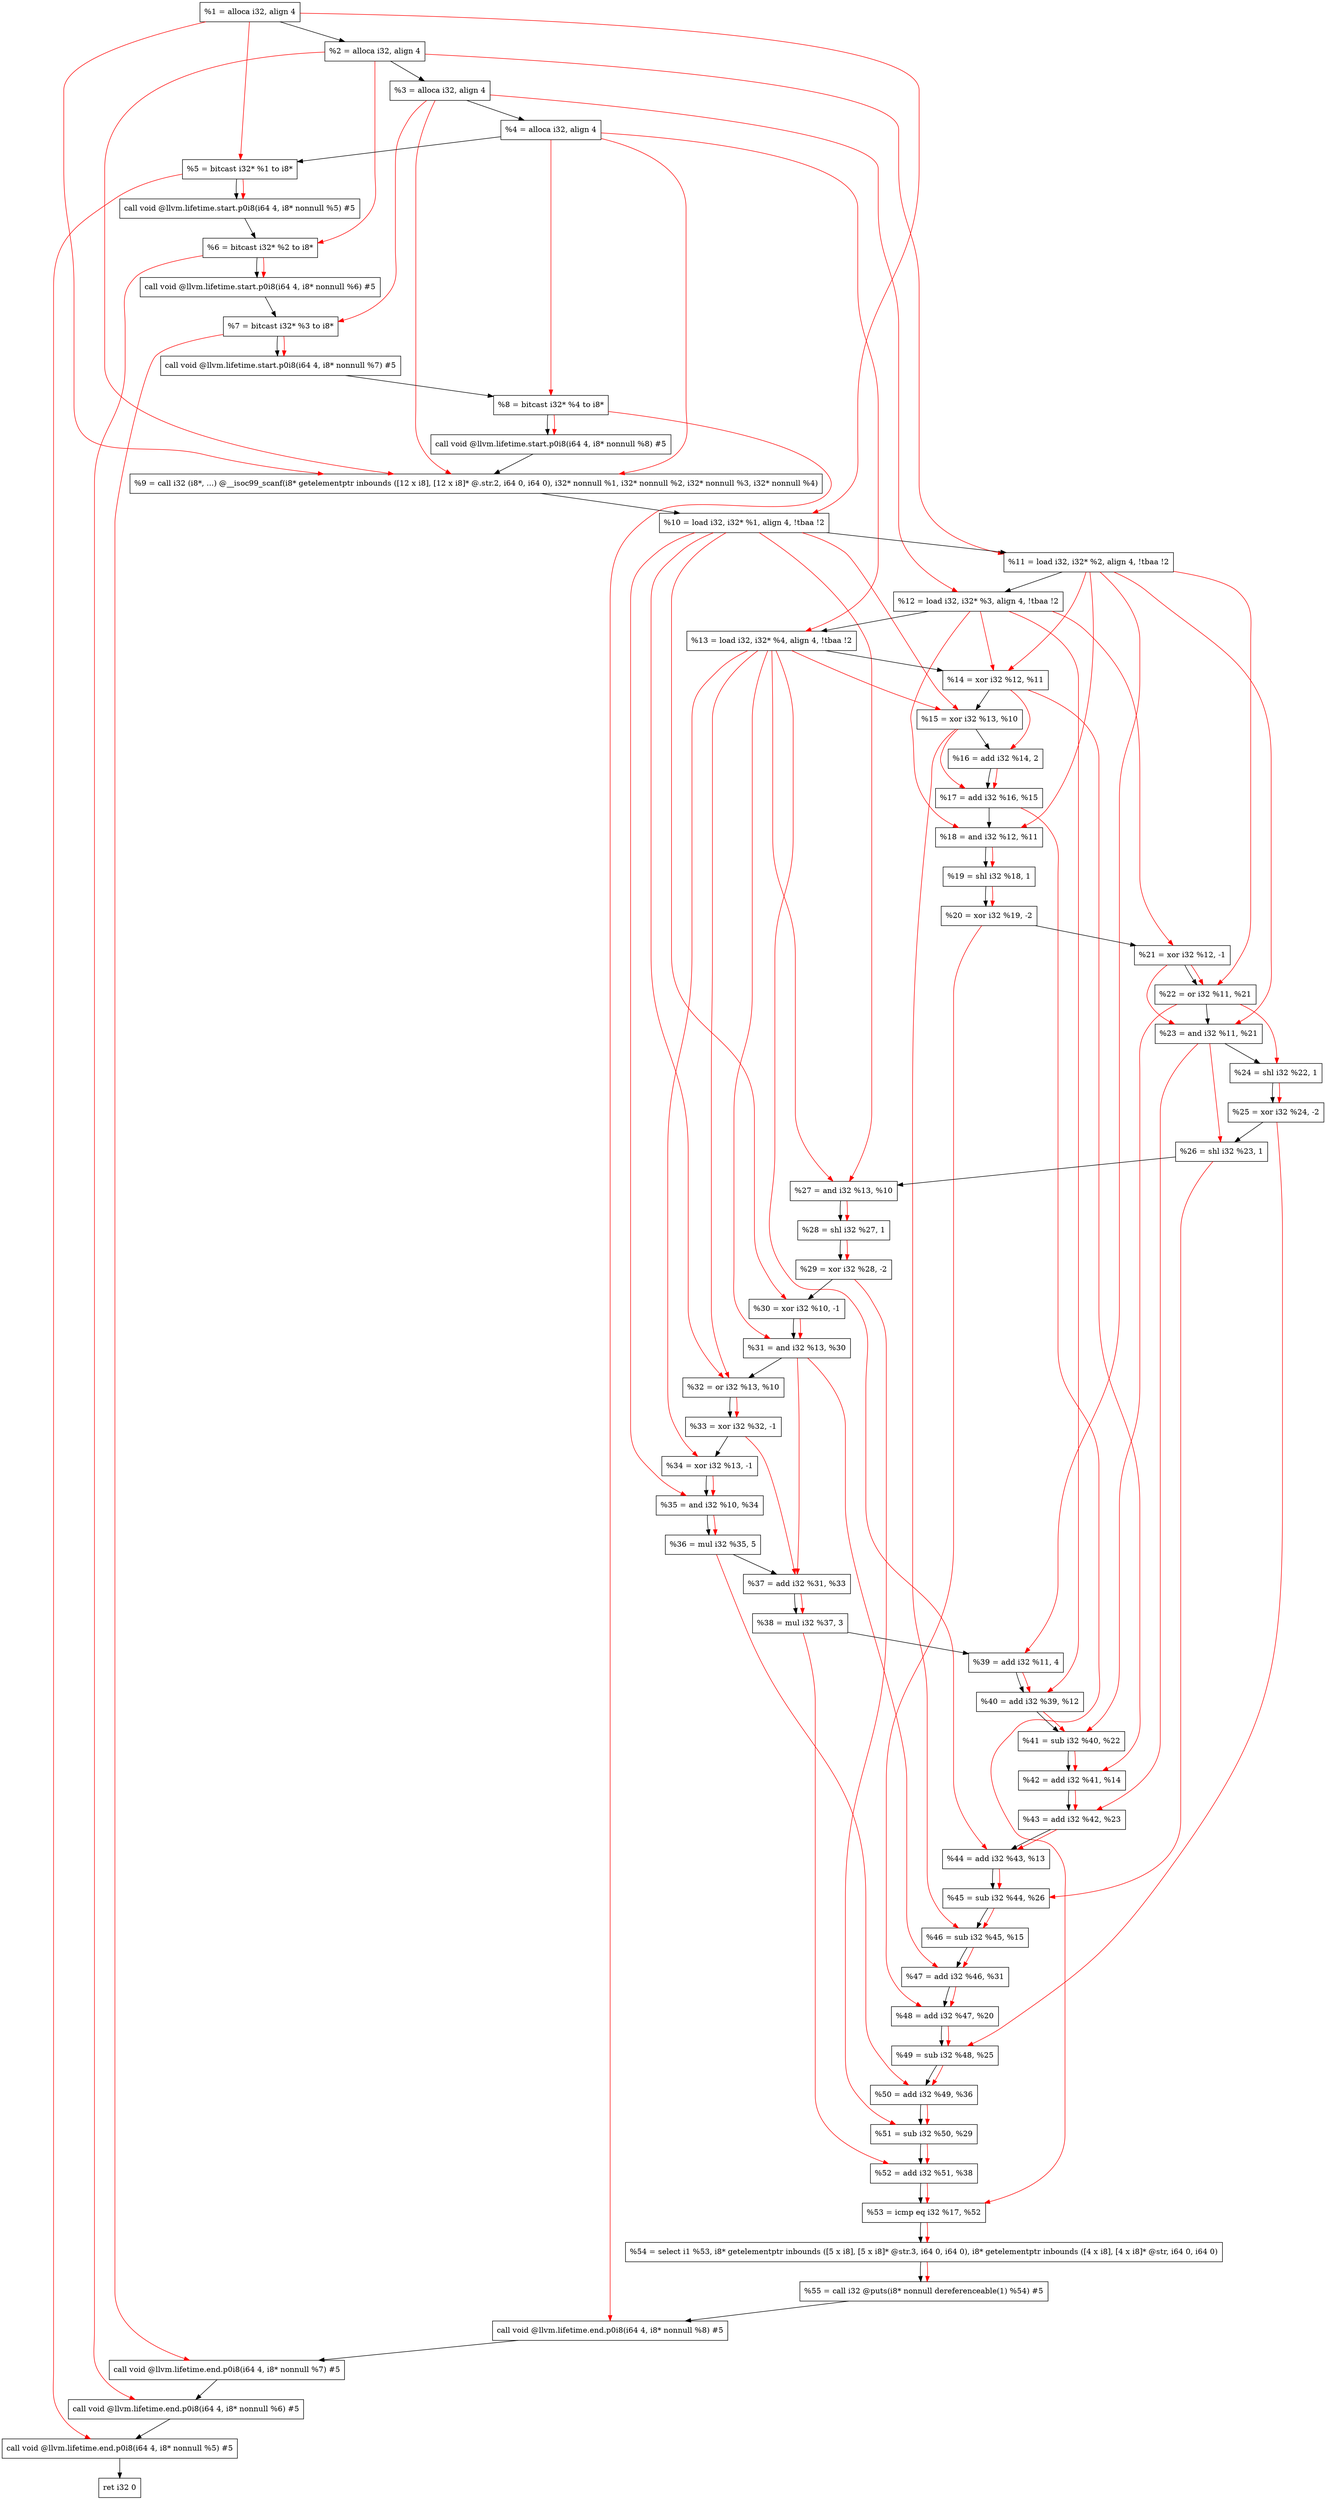 digraph "DFG for'main' function" {
	Node0x1dc0c18[shape=record, label="  %1 = alloca i32, align 4"];
	Node0x1dc0c98[shape=record, label="  %2 = alloca i32, align 4"];
	Node0x1dc0d28[shape=record, label="  %3 = alloca i32, align 4"];
	Node0x1dc0d88[shape=record, label="  %4 = alloca i32, align 4"];
	Node0x1dc0e38[shape=record, label="  %5 = bitcast i32* %1 to i8*"];
	Node0x1dc1268[shape=record, label="  call void @llvm.lifetime.start.p0i8(i64 4, i8* nonnull %5) #5"];
	Node0x1dc1348[shape=record, label="  %6 = bitcast i32* %2 to i8*"];
	Node0x1dc1448[shape=record, label="  call void @llvm.lifetime.start.p0i8(i64 4, i8* nonnull %6) #5"];
	Node0x1dc1508[shape=record, label="  %7 = bitcast i32* %3 to i8*"];
	Node0x1dc15b8[shape=record, label="  call void @llvm.lifetime.start.p0i8(i64 4, i8* nonnull %7) #5"];
	Node0x1dc1678[shape=record, label="  %8 = bitcast i32* %4 to i8*"];
	Node0x1dc1728[shape=record, label="  call void @llvm.lifetime.start.p0i8(i64 4, i8* nonnull %8) #5"];
	Node0x1dbbb40[shape=record, label="  %9 = call i32 (i8*, ...) @__isoc99_scanf(i8* getelementptr inbounds ([12 x i8], [12 x i8]* @.str.2, i64 0, i64 0), i32* nonnull %1, i32* nonnull %2, i32* nonnull %3, i32* nonnull %4)"];
	Node0x1dc1928[shape=record, label="  %10 = load i32, i32* %1, align 4, !tbaa !2"];
	Node0x1dc2898[shape=record, label="  %11 = load i32, i32* %2, align 4, !tbaa !2"];
	Node0x1dc2f08[shape=record, label="  %12 = load i32, i32* %3, align 4, !tbaa !2"];
	Node0x1dc2f68[shape=record, label="  %13 = load i32, i32* %4, align 4, !tbaa !2"];
	Node0x1dc2fe0[shape=record, label="  %14 = xor i32 %12, %11"];
	Node0x1dc3050[shape=record, label="  %15 = xor i32 %13, %10"];
	Node0x1dc30c0[shape=record, label="  %16 = add i32 %14, 2"];
	Node0x1dc3130[shape=record, label="  %17 = add i32 %16, %15"];
	Node0x1dc31a0[shape=record, label="  %18 = and i32 %12, %11"];
	Node0x1dc3210[shape=record, label="  %19 = shl i32 %18, 1"];
	Node0x1dc3280[shape=record, label="  %20 = xor i32 %19, -2"];
	Node0x1dc32f0[shape=record, label="  %21 = xor i32 %12, -1"];
	Node0x1dc3360[shape=record, label="  %22 = or i32 %11, %21"];
	Node0x1dc33d0[shape=record, label="  %23 = and i32 %11, %21"];
	Node0x1dc3440[shape=record, label="  %24 = shl i32 %22, 1"];
	Node0x1dc34b0[shape=record, label="  %25 = xor i32 %24, -2"];
	Node0x1dc3520[shape=record, label="  %26 = shl i32 %23, 1"];
	Node0x1dc3590[shape=record, label="  %27 = and i32 %13, %10"];
	Node0x1dc3600[shape=record, label="  %28 = shl i32 %27, 1"];
	Node0x1dc3670[shape=record, label="  %29 = xor i32 %28, -2"];
	Node0x1dc36e0[shape=record, label="  %30 = xor i32 %10, -1"];
	Node0x1dc3750[shape=record, label="  %31 = and i32 %13, %30"];
	Node0x1dc37c0[shape=record, label="  %32 = or i32 %13, %10"];
	Node0x1dc3830[shape=record, label="  %33 = xor i32 %32, -1"];
	Node0x1dc38a0[shape=record, label="  %34 = xor i32 %13, -1"];
	Node0x1dc3910[shape=record, label="  %35 = and i32 %10, %34"];
	Node0x1dc3980[shape=record, label="  %36 = mul i32 %35, 5"];
	Node0x1dc39f0[shape=record, label="  %37 = add i32 %31, %33"];
	Node0x1dc3a60[shape=record, label="  %38 = mul i32 %37, 3"];
	Node0x1dc3ad0[shape=record, label="  %39 = add i32 %11, 4"];
	Node0x1dc3b40[shape=record, label="  %40 = add i32 %39, %12"];
	Node0x1dc3bb0[shape=record, label="  %41 = sub i32 %40, %22"];
	Node0x1dc3c20[shape=record, label="  %42 = add i32 %41, %14"];
	Node0x1dc3c90[shape=record, label="  %43 = add i32 %42, %23"];
	Node0x1dc3d00[shape=record, label="  %44 = add i32 %43, %13"];
	Node0x1dc3d70[shape=record, label="  %45 = sub i32 %44, %26"];
	Node0x1dc3de0[shape=record, label="  %46 = sub i32 %45, %15"];
	Node0x1dc3e50[shape=record, label="  %47 = add i32 %46, %31"];
	Node0x1dc3ec0[shape=record, label="  %48 = add i32 %47, %20"];
	Node0x1dc3f30[shape=record, label="  %49 = sub i32 %48, %25"];
	Node0x1dc3fa0[shape=record, label="  %50 = add i32 %49, %36"];
	Node0x1dc4010[shape=record, label="  %51 = sub i32 %50, %29"];
	Node0x1dc4080[shape=record, label="  %52 = add i32 %51, %38"];
	Node0x1dc40f0[shape=record, label="  %53 = icmp eq i32 %17, %52"];
	Node0x1d608b8[shape=record, label="  %54 = select i1 %53, i8* getelementptr inbounds ([5 x i8], [5 x i8]* @str.3, i64 0, i64 0), i8* getelementptr inbounds ([4 x i8], [4 x i8]* @str, i64 0, i64 0)"];
	Node0x1dc4180[shape=record, label="  %55 = call i32 @puts(i8* nonnull dereferenceable(1) %54) #5"];
	Node0x1dc4428[shape=record, label="  call void @llvm.lifetime.end.p0i8(i64 4, i8* nonnull %8) #5"];
	Node0x1dc4588[shape=record, label="  call void @llvm.lifetime.end.p0i8(i64 4, i8* nonnull %7) #5"];
	Node0x1dc4698[shape=record, label="  call void @llvm.lifetime.end.p0i8(i64 4, i8* nonnull %6) #5"];
	Node0x1dc47a8[shape=record, label="  call void @llvm.lifetime.end.p0i8(i64 4, i8* nonnull %5) #5"];
	Node0x1dc4868[shape=record, label="  ret i32 0"];
	Node0x1dc0c18 -> Node0x1dc0c98;
	Node0x1dc0c98 -> Node0x1dc0d28;
	Node0x1dc0d28 -> Node0x1dc0d88;
	Node0x1dc0d88 -> Node0x1dc0e38;
	Node0x1dc0e38 -> Node0x1dc1268;
	Node0x1dc1268 -> Node0x1dc1348;
	Node0x1dc1348 -> Node0x1dc1448;
	Node0x1dc1448 -> Node0x1dc1508;
	Node0x1dc1508 -> Node0x1dc15b8;
	Node0x1dc15b8 -> Node0x1dc1678;
	Node0x1dc1678 -> Node0x1dc1728;
	Node0x1dc1728 -> Node0x1dbbb40;
	Node0x1dbbb40 -> Node0x1dc1928;
	Node0x1dc1928 -> Node0x1dc2898;
	Node0x1dc2898 -> Node0x1dc2f08;
	Node0x1dc2f08 -> Node0x1dc2f68;
	Node0x1dc2f68 -> Node0x1dc2fe0;
	Node0x1dc2fe0 -> Node0x1dc3050;
	Node0x1dc3050 -> Node0x1dc30c0;
	Node0x1dc30c0 -> Node0x1dc3130;
	Node0x1dc3130 -> Node0x1dc31a0;
	Node0x1dc31a0 -> Node0x1dc3210;
	Node0x1dc3210 -> Node0x1dc3280;
	Node0x1dc3280 -> Node0x1dc32f0;
	Node0x1dc32f0 -> Node0x1dc3360;
	Node0x1dc3360 -> Node0x1dc33d0;
	Node0x1dc33d0 -> Node0x1dc3440;
	Node0x1dc3440 -> Node0x1dc34b0;
	Node0x1dc34b0 -> Node0x1dc3520;
	Node0x1dc3520 -> Node0x1dc3590;
	Node0x1dc3590 -> Node0x1dc3600;
	Node0x1dc3600 -> Node0x1dc3670;
	Node0x1dc3670 -> Node0x1dc36e0;
	Node0x1dc36e0 -> Node0x1dc3750;
	Node0x1dc3750 -> Node0x1dc37c0;
	Node0x1dc37c0 -> Node0x1dc3830;
	Node0x1dc3830 -> Node0x1dc38a0;
	Node0x1dc38a0 -> Node0x1dc3910;
	Node0x1dc3910 -> Node0x1dc3980;
	Node0x1dc3980 -> Node0x1dc39f0;
	Node0x1dc39f0 -> Node0x1dc3a60;
	Node0x1dc3a60 -> Node0x1dc3ad0;
	Node0x1dc3ad0 -> Node0x1dc3b40;
	Node0x1dc3b40 -> Node0x1dc3bb0;
	Node0x1dc3bb0 -> Node0x1dc3c20;
	Node0x1dc3c20 -> Node0x1dc3c90;
	Node0x1dc3c90 -> Node0x1dc3d00;
	Node0x1dc3d00 -> Node0x1dc3d70;
	Node0x1dc3d70 -> Node0x1dc3de0;
	Node0x1dc3de0 -> Node0x1dc3e50;
	Node0x1dc3e50 -> Node0x1dc3ec0;
	Node0x1dc3ec0 -> Node0x1dc3f30;
	Node0x1dc3f30 -> Node0x1dc3fa0;
	Node0x1dc3fa0 -> Node0x1dc4010;
	Node0x1dc4010 -> Node0x1dc4080;
	Node0x1dc4080 -> Node0x1dc40f0;
	Node0x1dc40f0 -> Node0x1d608b8;
	Node0x1d608b8 -> Node0x1dc4180;
	Node0x1dc4180 -> Node0x1dc4428;
	Node0x1dc4428 -> Node0x1dc4588;
	Node0x1dc4588 -> Node0x1dc4698;
	Node0x1dc4698 -> Node0x1dc47a8;
	Node0x1dc47a8 -> Node0x1dc4868;
edge [color=red]
	Node0x1dc0c18 -> Node0x1dc0e38;
	Node0x1dc0e38 -> Node0x1dc1268;
	Node0x1dc0c98 -> Node0x1dc1348;
	Node0x1dc1348 -> Node0x1dc1448;
	Node0x1dc0d28 -> Node0x1dc1508;
	Node0x1dc1508 -> Node0x1dc15b8;
	Node0x1dc0d88 -> Node0x1dc1678;
	Node0x1dc1678 -> Node0x1dc1728;
	Node0x1dc0c18 -> Node0x1dbbb40;
	Node0x1dc0c98 -> Node0x1dbbb40;
	Node0x1dc0d28 -> Node0x1dbbb40;
	Node0x1dc0d88 -> Node0x1dbbb40;
	Node0x1dc0c18 -> Node0x1dc1928;
	Node0x1dc0c98 -> Node0x1dc2898;
	Node0x1dc0d28 -> Node0x1dc2f08;
	Node0x1dc0d88 -> Node0x1dc2f68;
	Node0x1dc2f08 -> Node0x1dc2fe0;
	Node0x1dc2898 -> Node0x1dc2fe0;
	Node0x1dc2f68 -> Node0x1dc3050;
	Node0x1dc1928 -> Node0x1dc3050;
	Node0x1dc2fe0 -> Node0x1dc30c0;
	Node0x1dc30c0 -> Node0x1dc3130;
	Node0x1dc3050 -> Node0x1dc3130;
	Node0x1dc2f08 -> Node0x1dc31a0;
	Node0x1dc2898 -> Node0x1dc31a0;
	Node0x1dc31a0 -> Node0x1dc3210;
	Node0x1dc3210 -> Node0x1dc3280;
	Node0x1dc2f08 -> Node0x1dc32f0;
	Node0x1dc2898 -> Node0x1dc3360;
	Node0x1dc32f0 -> Node0x1dc3360;
	Node0x1dc2898 -> Node0x1dc33d0;
	Node0x1dc32f0 -> Node0x1dc33d0;
	Node0x1dc3360 -> Node0x1dc3440;
	Node0x1dc3440 -> Node0x1dc34b0;
	Node0x1dc33d0 -> Node0x1dc3520;
	Node0x1dc2f68 -> Node0x1dc3590;
	Node0x1dc1928 -> Node0x1dc3590;
	Node0x1dc3590 -> Node0x1dc3600;
	Node0x1dc3600 -> Node0x1dc3670;
	Node0x1dc1928 -> Node0x1dc36e0;
	Node0x1dc2f68 -> Node0x1dc3750;
	Node0x1dc36e0 -> Node0x1dc3750;
	Node0x1dc2f68 -> Node0x1dc37c0;
	Node0x1dc1928 -> Node0x1dc37c0;
	Node0x1dc37c0 -> Node0x1dc3830;
	Node0x1dc2f68 -> Node0x1dc38a0;
	Node0x1dc1928 -> Node0x1dc3910;
	Node0x1dc38a0 -> Node0x1dc3910;
	Node0x1dc3910 -> Node0x1dc3980;
	Node0x1dc3750 -> Node0x1dc39f0;
	Node0x1dc3830 -> Node0x1dc39f0;
	Node0x1dc39f0 -> Node0x1dc3a60;
	Node0x1dc2898 -> Node0x1dc3ad0;
	Node0x1dc3ad0 -> Node0x1dc3b40;
	Node0x1dc2f08 -> Node0x1dc3b40;
	Node0x1dc3b40 -> Node0x1dc3bb0;
	Node0x1dc3360 -> Node0x1dc3bb0;
	Node0x1dc3bb0 -> Node0x1dc3c20;
	Node0x1dc2fe0 -> Node0x1dc3c20;
	Node0x1dc3c20 -> Node0x1dc3c90;
	Node0x1dc33d0 -> Node0x1dc3c90;
	Node0x1dc3c90 -> Node0x1dc3d00;
	Node0x1dc2f68 -> Node0x1dc3d00;
	Node0x1dc3d00 -> Node0x1dc3d70;
	Node0x1dc3520 -> Node0x1dc3d70;
	Node0x1dc3d70 -> Node0x1dc3de0;
	Node0x1dc3050 -> Node0x1dc3de0;
	Node0x1dc3de0 -> Node0x1dc3e50;
	Node0x1dc3750 -> Node0x1dc3e50;
	Node0x1dc3e50 -> Node0x1dc3ec0;
	Node0x1dc3280 -> Node0x1dc3ec0;
	Node0x1dc3ec0 -> Node0x1dc3f30;
	Node0x1dc34b0 -> Node0x1dc3f30;
	Node0x1dc3f30 -> Node0x1dc3fa0;
	Node0x1dc3980 -> Node0x1dc3fa0;
	Node0x1dc3fa0 -> Node0x1dc4010;
	Node0x1dc3670 -> Node0x1dc4010;
	Node0x1dc4010 -> Node0x1dc4080;
	Node0x1dc3a60 -> Node0x1dc4080;
	Node0x1dc3130 -> Node0x1dc40f0;
	Node0x1dc4080 -> Node0x1dc40f0;
	Node0x1dc40f0 -> Node0x1d608b8;
	Node0x1d608b8 -> Node0x1dc4180;
	Node0x1dc1678 -> Node0x1dc4428;
	Node0x1dc1508 -> Node0x1dc4588;
	Node0x1dc1348 -> Node0x1dc4698;
	Node0x1dc0e38 -> Node0x1dc47a8;
}
